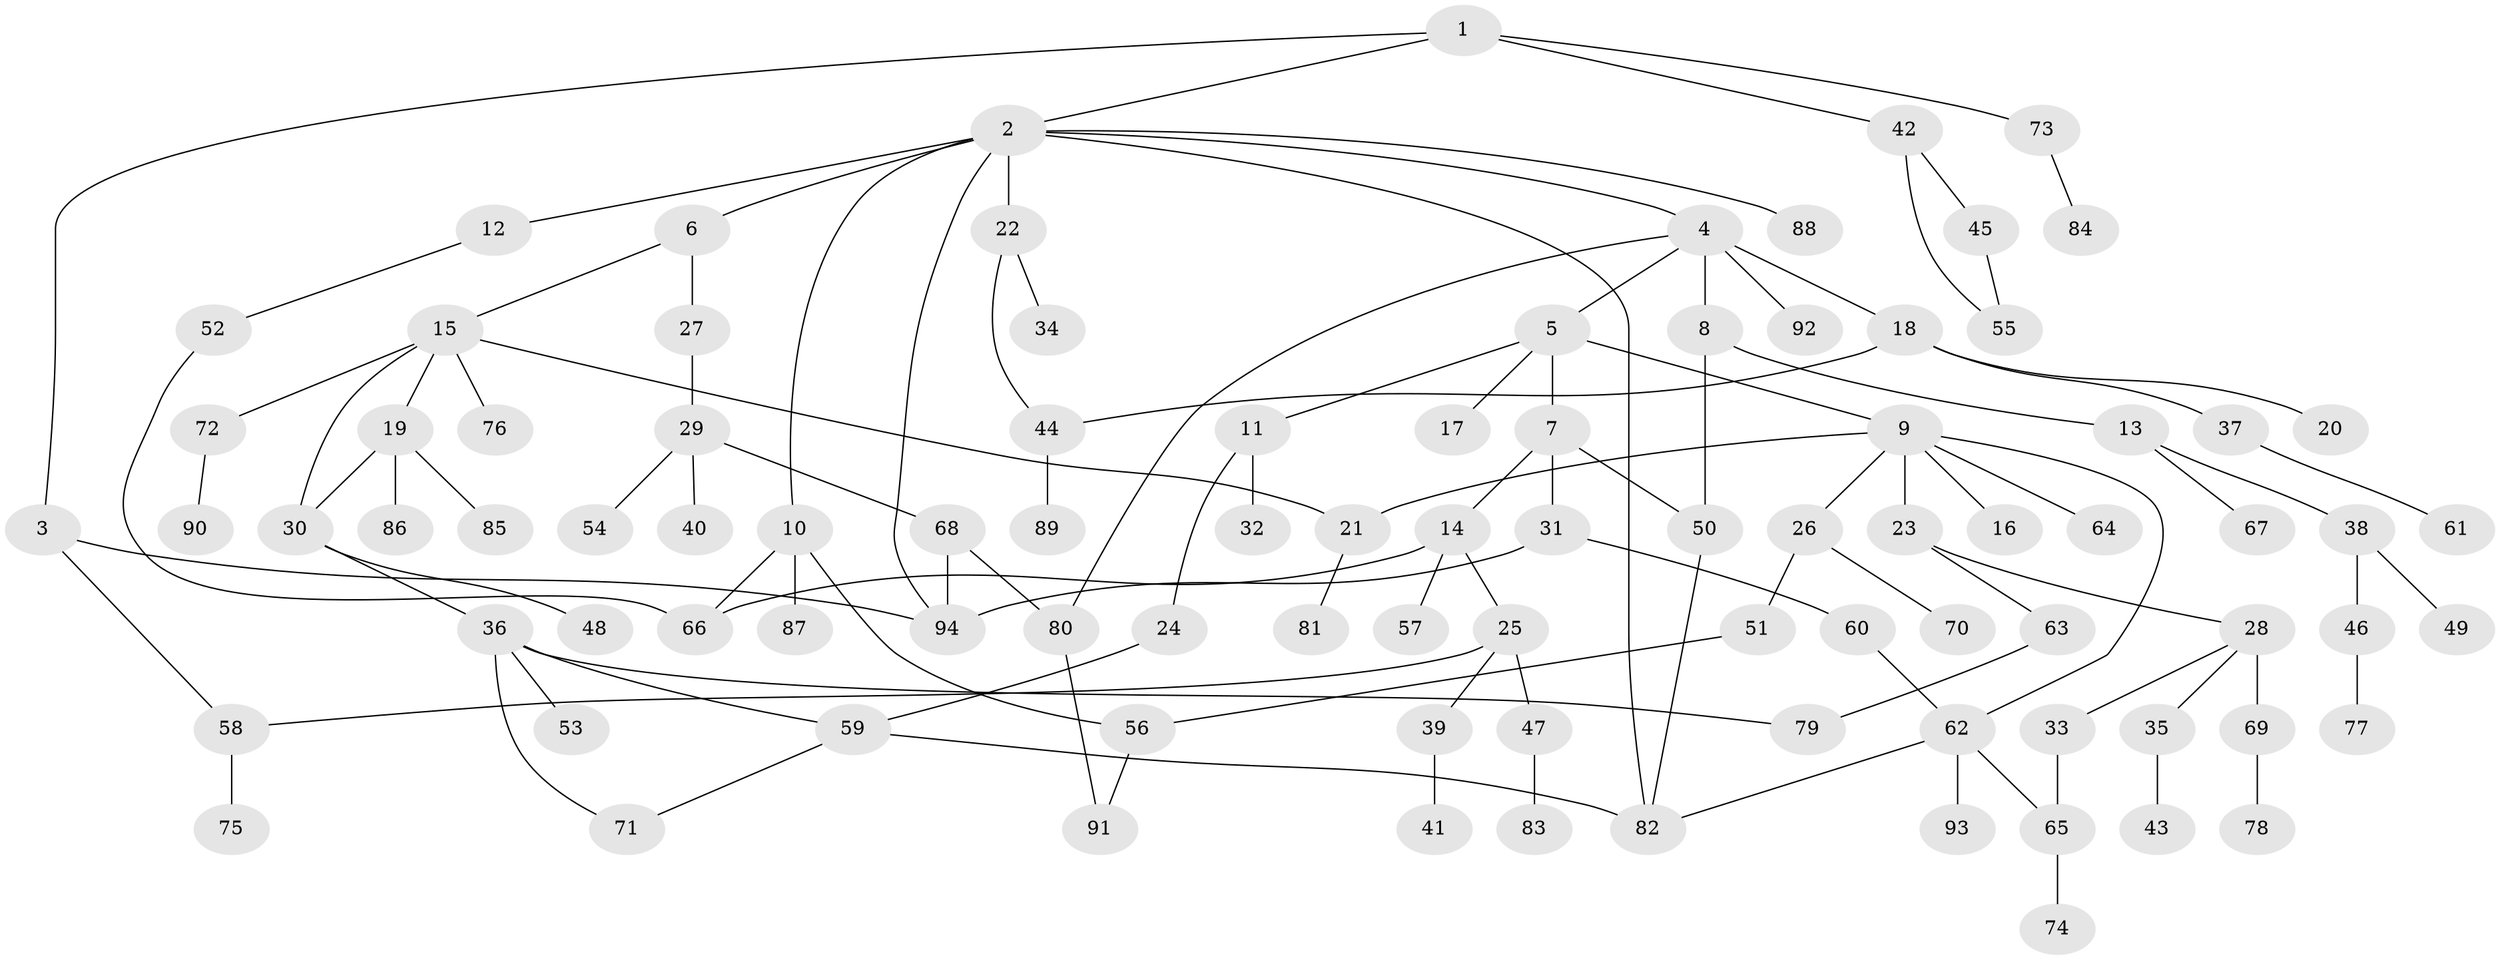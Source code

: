 // Generated by graph-tools (version 1.1) at 2025/13/03/09/25 04:13:23]
// undirected, 94 vertices, 115 edges
graph export_dot {
graph [start="1"]
  node [color=gray90,style=filled];
  1;
  2;
  3;
  4;
  5;
  6;
  7;
  8;
  9;
  10;
  11;
  12;
  13;
  14;
  15;
  16;
  17;
  18;
  19;
  20;
  21;
  22;
  23;
  24;
  25;
  26;
  27;
  28;
  29;
  30;
  31;
  32;
  33;
  34;
  35;
  36;
  37;
  38;
  39;
  40;
  41;
  42;
  43;
  44;
  45;
  46;
  47;
  48;
  49;
  50;
  51;
  52;
  53;
  54;
  55;
  56;
  57;
  58;
  59;
  60;
  61;
  62;
  63;
  64;
  65;
  66;
  67;
  68;
  69;
  70;
  71;
  72;
  73;
  74;
  75;
  76;
  77;
  78;
  79;
  80;
  81;
  82;
  83;
  84;
  85;
  86;
  87;
  88;
  89;
  90;
  91;
  92;
  93;
  94;
  1 -- 2;
  1 -- 3;
  1 -- 42;
  1 -- 73;
  2 -- 4;
  2 -- 6;
  2 -- 10;
  2 -- 12;
  2 -- 22;
  2 -- 88;
  2 -- 94;
  2 -- 82;
  3 -- 58;
  3 -- 94;
  4 -- 5;
  4 -- 8;
  4 -- 18;
  4 -- 80;
  4 -- 92;
  5 -- 7;
  5 -- 9;
  5 -- 11;
  5 -- 17;
  6 -- 15;
  6 -- 27;
  7 -- 14;
  7 -- 31;
  7 -- 50;
  8 -- 13;
  8 -- 50;
  9 -- 16;
  9 -- 23;
  9 -- 26;
  9 -- 64;
  9 -- 21;
  9 -- 62;
  10 -- 87;
  10 -- 66;
  10 -- 56;
  11 -- 24;
  11 -- 32;
  12 -- 52;
  13 -- 38;
  13 -- 67;
  14 -- 25;
  14 -- 57;
  14 -- 66;
  15 -- 19;
  15 -- 21;
  15 -- 72;
  15 -- 76;
  15 -- 30;
  18 -- 20;
  18 -- 37;
  18 -- 44;
  19 -- 30;
  19 -- 85;
  19 -- 86;
  21 -- 81;
  22 -- 34;
  22 -- 44;
  23 -- 28;
  23 -- 63;
  24 -- 59;
  25 -- 39;
  25 -- 47;
  25 -- 58;
  26 -- 51;
  26 -- 70;
  27 -- 29;
  28 -- 33;
  28 -- 35;
  28 -- 69;
  29 -- 40;
  29 -- 54;
  29 -- 68;
  30 -- 36;
  30 -- 48;
  31 -- 60;
  31 -- 94;
  33 -- 65;
  35 -- 43;
  36 -- 53;
  36 -- 79;
  36 -- 71;
  36 -- 59;
  37 -- 61;
  38 -- 46;
  38 -- 49;
  39 -- 41;
  42 -- 45;
  42 -- 55;
  44 -- 89;
  45 -- 55;
  46 -- 77;
  47 -- 83;
  50 -- 82;
  51 -- 56;
  52 -- 66;
  56 -- 91;
  58 -- 75;
  59 -- 71;
  59 -- 82;
  60 -- 62;
  62 -- 93;
  62 -- 65;
  62 -- 82;
  63 -- 79;
  65 -- 74;
  68 -- 94;
  68 -- 80;
  69 -- 78;
  72 -- 90;
  73 -- 84;
  80 -- 91;
}
